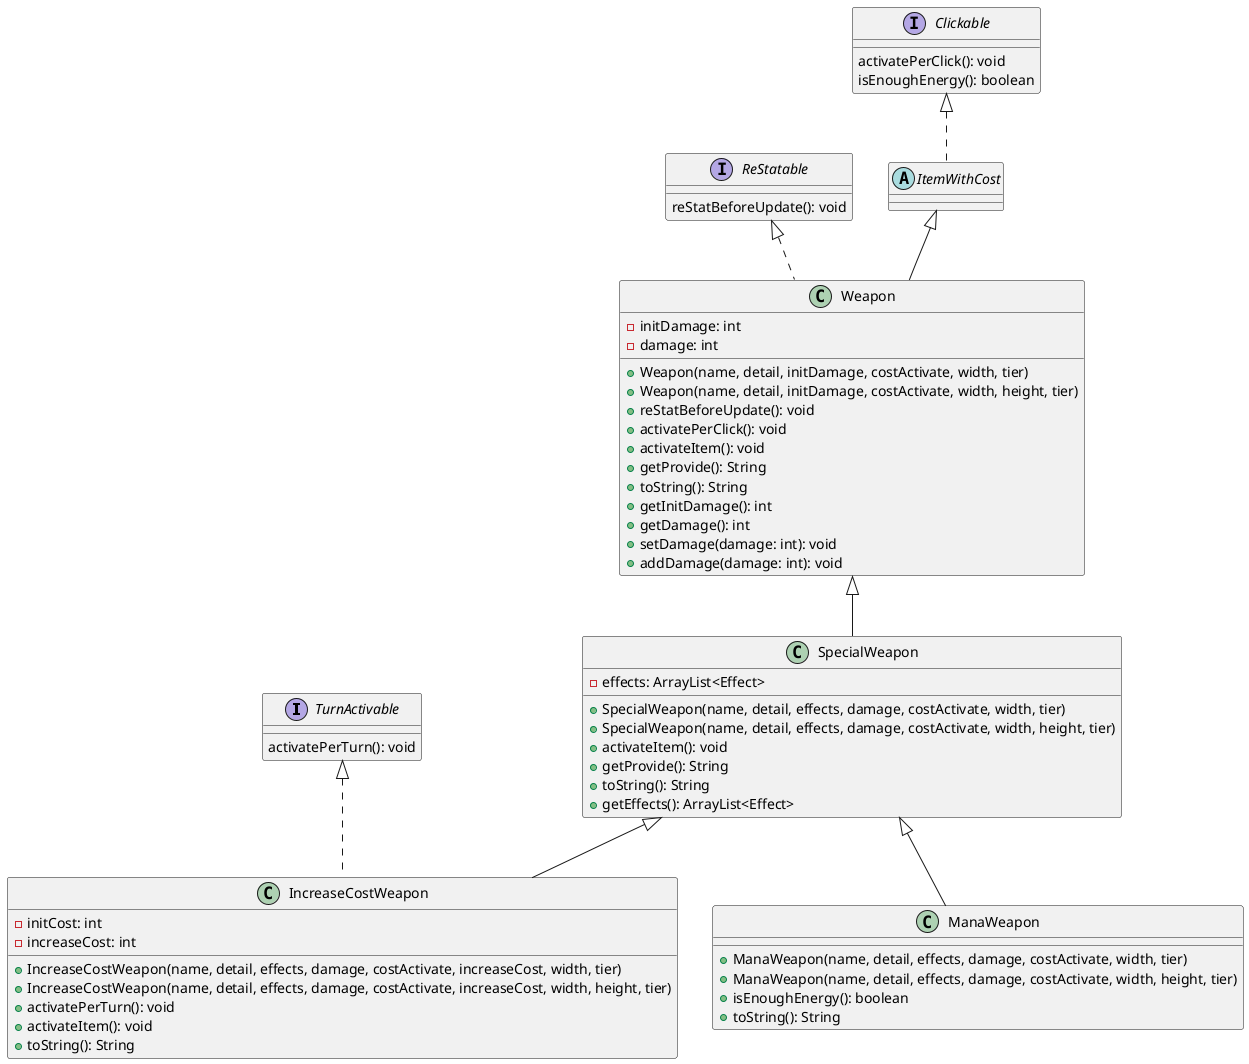 @startuml
top to bottom direction
interface TurnActivable [[java:interfaces.TurnActivable]] {
	activatePerTurn(): void
}
interface ReStatable [[java:interfaces.ReStatable]] {
	reStatBeforeUpdate(): void
}
interface Clickable [[java:interfaces.Clickable]] {
	activatePerClick(): void
	isEnoughEnergy(): boolean
}
abstract class ItemWithCost [[java:game.item.ItemWithCost]] {}
Clickable <|.. ItemWithCost
class Weapon [[java:game.item.weapon.Weapon]] {
  -initDamage: int
  -damage: int
  +Weapon(name, detail, initDamage, costActivate, width, tier)
  +Weapon(name, detail, initDamage, costActivate, width, height, tier)
  +reStatBeforeUpdate(): void
  +activatePerClick(): void
  +activateItem(): void
  +getProvide(): String
  +toString(): String
  +getInitDamage(): int
  +getDamage(): int
  +setDamage(damage: int): void
  +addDamage(damage: int): void
}
class SpecialWeapon [[java:game.item.weapon.SpecialWeapon]] {
  -effects: ArrayList<Effect>
  +SpecialWeapon(name, detail, effects, damage, costActivate, width, tier)
  +SpecialWeapon(name, detail, effects, damage, costActivate, width, height, tier)
  +activateItem(): void
  +getProvide(): String
  +toString(): String
  +getEffects(): ArrayList<Effect>
}
class ManaWeapon [[java:game.item.weapon.ManaWeapon]] {
  +ManaWeapon(name, detail, effects, damage, costActivate, width, tier)
  +ManaWeapon(name, detail, effects, damage, costActivate, width, height, tier)
  +isEnoughEnergy(): boolean
  +toString(): String
}
class IncreaseCostWeapon [[java:game.item.weapon.IncreaseCostWeapon]] {
  -initCost: int
  -increaseCost: int
  +IncreaseCostWeapon(name, detail, effects, damage, costActivate, increaseCost, width, tier)
  +IncreaseCostWeapon(name, detail, effects, damage, costActivate, increaseCost, width, height, tier)
  +activatePerTurn(): void
  +activateItem(): void
  +toString(): String
}
ItemWithCost <|-- Weapon
ReStatable <|.. Weapon
Weapon <|-- SpecialWeapon
SpecialWeapon <|-- IncreaseCostWeapon
TurnActivable <|.. IncreaseCostWeapon
SpecialWeapon <|-- ManaWeapon
@enduml